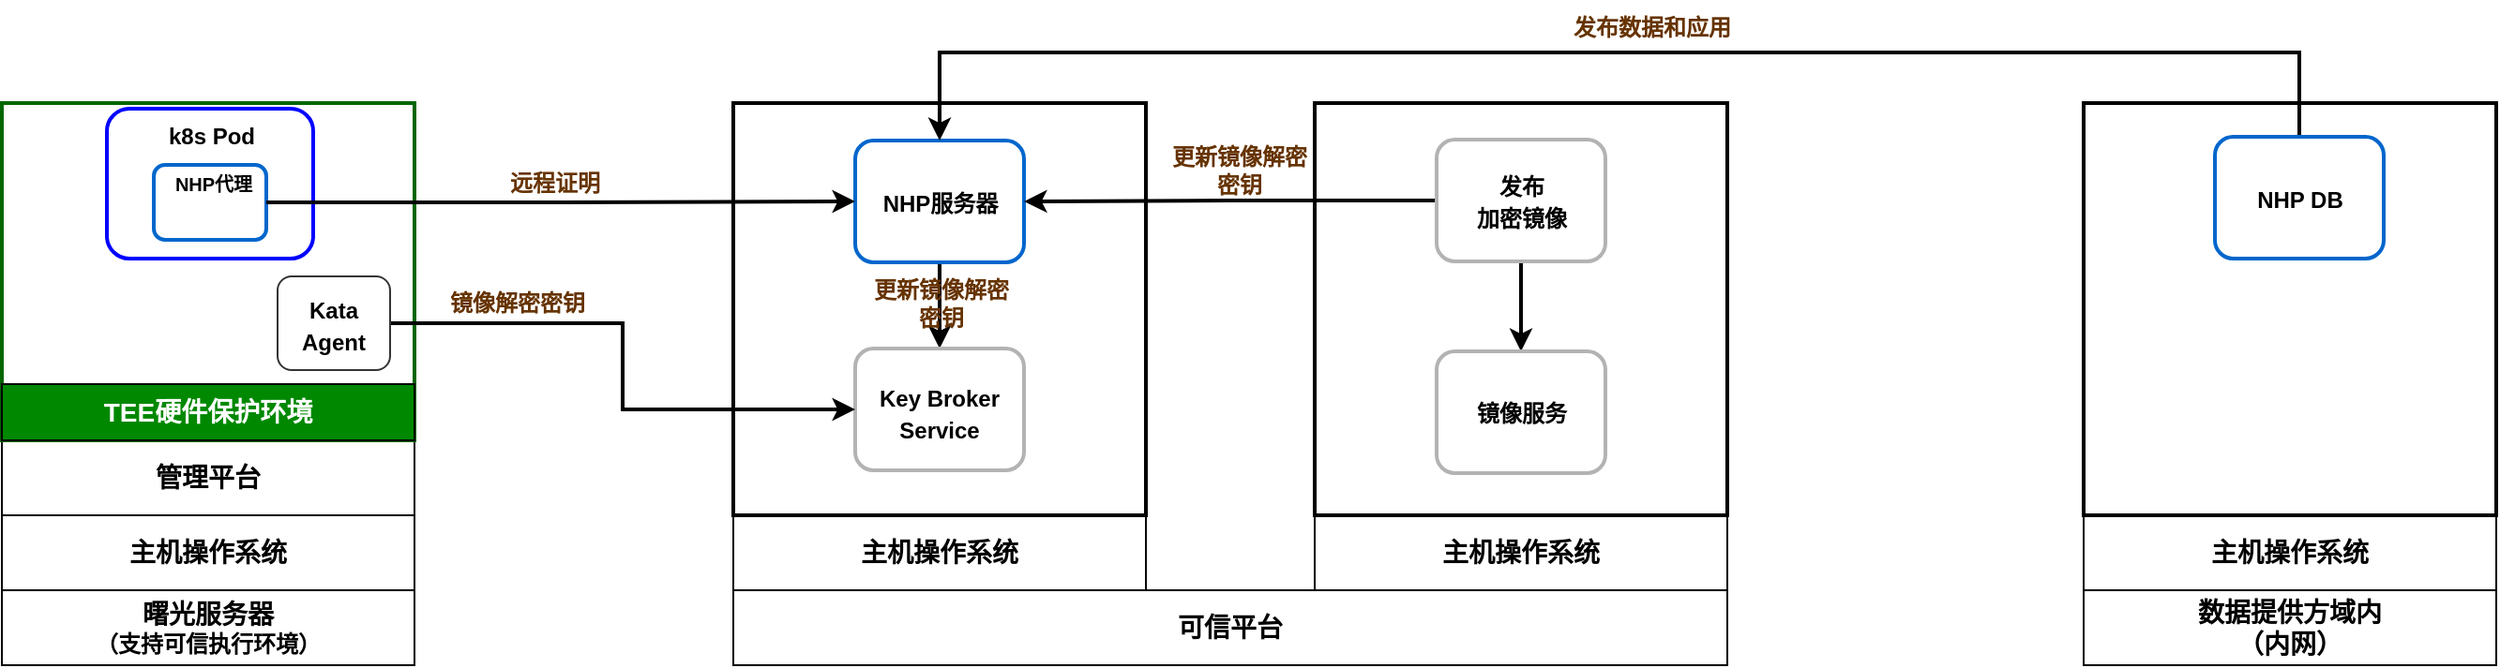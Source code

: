 <mxfile version="28.0.6" pages="2">
  <diagram name="产品框架设计" id="Nt4wIiLlnSs3tbjxzQVT">
    <mxGraphModel dx="1554" dy="856" grid="1" gridSize="10" guides="1" tooltips="1" connect="1" arrows="1" fold="1" page="1" pageScale="1" pageWidth="2336" pageHeight="1654" math="0" shadow="0">
      <root>
        <mxCell id="0" />
        <mxCell id="1" parent="0" />
        <mxCell id="S7CaQPIEn7JZbbPNb9Kr-1" value="&lt;font style=&quot;font-size: 14px;&quot;&gt;&lt;b&gt;曙光服务器&lt;/b&gt;&lt;/font&gt;&lt;div&gt;&lt;font style=&quot;font-size: 12px;&quot;&gt;&lt;b&gt;（支持可信执行环境）&lt;/b&gt;&lt;/font&gt;&lt;/div&gt;" style="rounded=0;whiteSpace=wrap;html=1;fillColor=none;" parent="1" vertex="1">
          <mxGeometry x="480" y="697" width="220" height="40" as="geometry" />
        </mxCell>
        <mxCell id="S7CaQPIEn7JZbbPNb9Kr-2" value="&lt;span style=&quot;font-size: 14px;&quot;&gt;&lt;b&gt;主机操作系统&lt;/b&gt;&lt;/span&gt;" style="rounded=0;whiteSpace=wrap;html=1;fillColor=none;" parent="1" vertex="1">
          <mxGeometry x="480" y="657" width="220" height="40" as="geometry" />
        </mxCell>
        <mxCell id="sAuVCd9SCb6oK_chuftu-1" value="&lt;span style=&quot;font-size: 14px;&quot;&gt;&lt;b&gt;管理平台&lt;/b&gt;&lt;/span&gt;" style="rounded=0;whiteSpace=wrap;html=1;fillColor=none;" parent="1" vertex="1">
          <mxGeometry x="480" y="617" width="220" height="40" as="geometry" />
        </mxCell>
        <mxCell id="sAuVCd9SCb6oK_chuftu-2" value="" style="rounded=0;whiteSpace=wrap;html=1;fillColor=none;strokeColor=#006600;strokeWidth=2;" parent="1" vertex="1">
          <mxGeometry x="480" y="437" width="220" height="180" as="geometry" />
        </mxCell>
        <mxCell id="sAuVCd9SCb6oK_chuftu-3" value="&lt;span style=&quot;font-size: 14px;&quot;&gt;&lt;b&gt;&lt;font style=&quot;color: rgb(255, 255, 255);&quot;&gt;TEE硬件保护环境&lt;/font&gt;&lt;/b&gt;&lt;/span&gt;" style="rounded=0;whiteSpace=wrap;html=1;fillColor=#008800;" parent="1" vertex="1">
          <mxGeometry x="480" y="587" width="220" height="30" as="geometry" />
        </mxCell>
        <mxCell id="sAuVCd9SCb6oK_chuftu-4" value="" style="rounded=1;whiteSpace=wrap;html=1;fillColor=none;strokeColor=#0000FF;strokeWidth=2;" parent="1" vertex="1">
          <mxGeometry x="536" y="440" width="110" height="80" as="geometry" />
        </mxCell>
        <mxCell id="sAuVCd9SCb6oK_chuftu-5" value="&lt;font style=&quot;font-size: 12px;&quot;&gt;&lt;b&gt;k8s Pod&lt;/b&gt;&lt;/font&gt;" style="text;html=1;align=center;verticalAlign=middle;whiteSpace=wrap;rounded=0;" parent="1" vertex="1">
          <mxGeometry x="557" y="440" width="70" height="30" as="geometry" />
        </mxCell>
        <mxCell id="sAuVCd9SCb6oK_chuftu-10" value="" style="group" parent="1" vertex="1" connectable="0">
          <mxGeometry x="561" y="470" width="60" height="41" as="geometry" />
        </mxCell>
        <mxCell id="sAuVCd9SCb6oK_chuftu-6" value="" style="shape=image;html=1;verticalAlign=top;verticalLabelPosition=bottom;labelBackgroundColor=#ffffff;imageAspect=0;aspect=fixed;image=https://icons.diagrams.net/icon-cache1/Social_Media-2656/social_media_social_media_logo_docker-527.svg" parent="sAuVCd9SCb6oK_chuftu-10" vertex="1">
          <mxGeometry x="21" y="17" width="24" height="24" as="geometry" />
        </mxCell>
        <mxCell id="sAuVCd9SCb6oK_chuftu-8" value="" style="rounded=1;whiteSpace=wrap;html=1;fillColor=none;strokeColor=#0066CC;strokeWidth=2;" parent="sAuVCd9SCb6oK_chuftu-10" vertex="1">
          <mxGeometry width="60" height="40" as="geometry" />
        </mxCell>
        <mxCell id="sAuVCd9SCb6oK_chuftu-9" value="&lt;font style=&quot;font-size: 10px;&quot;&gt;&lt;b style=&quot;&quot;&gt;NHP代理&lt;/b&gt;&lt;/font&gt;" style="text;html=1;align=center;verticalAlign=middle;whiteSpace=wrap;rounded=0;" parent="sAuVCd9SCb6oK_chuftu-10" vertex="1">
          <mxGeometry x="8" width="48" height="20" as="geometry" />
        </mxCell>
        <mxCell id="WrHtqx_JnAegKuw27bFA-1" value="&lt;span style=&quot;font-size: 14px;&quot;&gt;&lt;b&gt;可信平台&lt;/b&gt;&lt;/span&gt;" style="rounded=0;whiteSpace=wrap;html=1;fillColor=none;" parent="1" vertex="1">
          <mxGeometry x="870" y="697" width="530" height="40" as="geometry" />
        </mxCell>
        <mxCell id="WrHtqx_JnAegKuw27bFA-2" value="&lt;b style=&quot;font-size: 14px;&quot;&gt;主机操作系统&lt;/b&gt;" style="rounded=0;whiteSpace=wrap;html=1;fillColor=none;" parent="1" vertex="1">
          <mxGeometry x="870" y="657" width="220" height="40" as="geometry" />
        </mxCell>
        <mxCell id="WrHtqx_JnAegKuw27bFA-3" value="" style="rounded=0;whiteSpace=wrap;html=1;strokeWidth=2;fillColor=none;align=center;" parent="1" vertex="1">
          <mxGeometry x="870" y="437" width="220" height="220" as="geometry" />
        </mxCell>
        <mxCell id="WrHtqx_JnAegKuw27bFA-31" style="edgeStyle=orthogonalEdgeStyle;rounded=0;orthogonalLoop=1;jettySize=auto;html=1;exitX=0.5;exitY=1;exitDx=0;exitDy=0;entryX=0.5;entryY=0;entryDx=0;entryDy=0;strokeWidth=2;" parent="1" source="WrHtqx_JnAegKuw27bFA-6" target="WrHtqx_JnAegKuw27bFA-8" edge="1">
          <mxGeometry relative="1" as="geometry" />
        </mxCell>
        <mxCell id="WrHtqx_JnAegKuw27bFA-6" value="" style="rounded=1;whiteSpace=wrap;html=1;strokeWidth=2;fillColor=none;align=center;strokeColor=#0066CC;" parent="1" vertex="1">
          <mxGeometry x="935" y="457" width="90" height="65" as="geometry" />
        </mxCell>
        <mxCell id="WrHtqx_JnAegKuw27bFA-7" value="&lt;b&gt;&lt;font style=&quot;font-size: 12px;&quot;&gt;NHP服务器&lt;/font&gt;&lt;/b&gt;" style="text;html=1;align=center;verticalAlign=middle;whiteSpace=wrap;rounded=1;fontSize=14;" parent="1" vertex="1">
          <mxGeometry x="942.5" y="475" width="75" height="30" as="geometry" />
        </mxCell>
        <mxCell id="WrHtqx_JnAegKuw27bFA-8" value="" style="rounded=1;whiteSpace=wrap;html=1;strokeWidth=2;fillColor=none;align=center;strokeColor=#B3B3B3;" parent="1" vertex="1">
          <mxGeometry x="935.0" y="568" width="90" height="65" as="geometry" />
        </mxCell>
        <mxCell id="WrHtqx_JnAegKuw27bFA-9" value="&lt;b&gt;&lt;font style=&quot;font-size: 12px;&quot;&gt;Key Broker Service&lt;/font&gt;&lt;/b&gt;" style="text;html=1;align=center;verticalAlign=middle;whiteSpace=wrap;rounded=1;fontSize=14;" parent="1" vertex="1">
          <mxGeometry x="945" y="587" width="70" height="30" as="geometry" />
        </mxCell>
        <mxCell id="WrHtqx_JnAegKuw27bFA-10" value="&lt;b style=&quot;font-size: 14px;&quot;&gt;主机操作系统&lt;/b&gt;" style="rounded=0;whiteSpace=wrap;html=1;fillColor=none;" parent="1" vertex="1">
          <mxGeometry x="1180" y="657" width="220" height="40" as="geometry" />
        </mxCell>
        <mxCell id="WrHtqx_JnAegKuw27bFA-11" value="" style="rounded=0;whiteSpace=wrap;html=1;strokeWidth=2;fillColor=none;align=center;" parent="1" vertex="1">
          <mxGeometry x="1180" y="437" width="220" height="220" as="geometry" />
        </mxCell>
        <mxCell id="WrHtqx_JnAegKuw27bFA-21" style="edgeStyle=orthogonalEdgeStyle;rounded=0;orthogonalLoop=1;jettySize=auto;html=1;exitX=0;exitY=0.5;exitDx=0;exitDy=0;entryX=1;entryY=0.5;entryDx=0;entryDy=0;strokeWidth=2;" parent="1" source="WrHtqx_JnAegKuw27bFA-12" target="WrHtqx_JnAegKuw27bFA-6" edge="1">
          <mxGeometry relative="1" as="geometry" />
        </mxCell>
        <mxCell id="WrHtqx_JnAegKuw27bFA-35" style="edgeStyle=orthogonalEdgeStyle;rounded=0;orthogonalLoop=1;jettySize=auto;html=1;exitX=0.5;exitY=1;exitDx=0;exitDy=0;strokeWidth=2;" parent="1" source="WrHtqx_JnAegKuw27bFA-12" target="WrHtqx_JnAegKuw27bFA-33" edge="1">
          <mxGeometry relative="1" as="geometry" />
        </mxCell>
        <mxCell id="WrHtqx_JnAegKuw27bFA-12" value="" style="rounded=1;whiteSpace=wrap;html=1;strokeWidth=2;fillColor=none;align=center;strokeColor=#B3B3B3;" parent="1" vertex="1">
          <mxGeometry x="1245.0" y="456.5" width="90" height="65" as="geometry" />
        </mxCell>
        <mxCell id="WrHtqx_JnAegKuw27bFA-13" value="&lt;span style=&quot;font-size: 12px;&quot;&gt;&lt;b&gt;发布&lt;/b&gt;&lt;/span&gt;&lt;div&gt;&lt;span style=&quot;font-size: 12px;&quot;&gt;&lt;b&gt;加密镜像&lt;/b&gt;&lt;/span&gt;&lt;/div&gt;" style="text;html=1;align=center;verticalAlign=middle;whiteSpace=wrap;rounded=1;fontSize=14;" parent="1" vertex="1">
          <mxGeometry x="1252.5" y="474" width="75" height="30" as="geometry" />
        </mxCell>
        <mxCell id="WrHtqx_JnAegKuw27bFA-19" style="edgeStyle=orthogonalEdgeStyle;rounded=0;orthogonalLoop=1;jettySize=auto;html=1;exitX=1;exitY=0.5;exitDx=0;exitDy=0;entryX=0;entryY=0.5;entryDx=0;entryDy=0;strokeWidth=2;" parent="1" source="WrHtqx_JnAegKuw27bFA-14" target="WrHtqx_JnAegKuw27bFA-8" edge="1">
          <mxGeometry relative="1" as="geometry" />
        </mxCell>
        <mxCell id="WrHtqx_JnAegKuw27bFA-14" value="" style="rounded=1;whiteSpace=wrap;html=1;strokeWidth=1;fillColor=none;align=center;strokeColor=#333333;" parent="1" vertex="1">
          <mxGeometry x="627" y="529.5" width="60" height="50" as="geometry" />
        </mxCell>
        <mxCell id="WrHtqx_JnAegKuw27bFA-15" value="&lt;b&gt;&lt;font style=&quot;font-size: 12px;&quot;&gt;Kata Agent&lt;/font&gt;&lt;/b&gt;" style="text;html=1;align=center;verticalAlign=middle;whiteSpace=wrap;rounded=1;fontSize=14;" parent="1" vertex="1">
          <mxGeometry x="632" y="539.5" width="50" height="30" as="geometry" />
        </mxCell>
        <mxCell id="WrHtqx_JnAegKuw27bFA-16" style="edgeStyle=orthogonalEdgeStyle;rounded=0;orthogonalLoop=1;jettySize=auto;html=1;exitX=1;exitY=0.5;exitDx=0;exitDy=0;entryX=0;entryY=0.5;entryDx=0;entryDy=0;strokeWidth=2;" parent="1" source="sAuVCd9SCb6oK_chuftu-8" target="WrHtqx_JnAegKuw27bFA-6" edge="1">
          <mxGeometry relative="1" as="geometry">
            <mxPoint x="930" y="490" as="targetPoint" />
          </mxGeometry>
        </mxCell>
        <mxCell id="WrHtqx_JnAegKuw27bFA-17" value="&lt;font style=&quot;font-size: 12px; color: rgb(102, 51, 0);&quot;&gt;&lt;b style=&quot;&quot;&gt;远程证明&lt;/b&gt;&lt;/font&gt;" style="text;html=1;align=center;verticalAlign=middle;whiteSpace=wrap;rounded=0;" parent="1" vertex="1">
          <mxGeometry x="740" y="465" width="70" height="30" as="geometry" />
        </mxCell>
        <mxCell id="WrHtqx_JnAegKuw27bFA-20" value="&lt;font style=&quot;font-size: 12px; color: rgb(102, 51, 0);&quot;&gt;&lt;b style=&quot;&quot;&gt;镜像解密密钥&lt;/b&gt;&lt;/font&gt;" style="text;html=1;align=center;verticalAlign=middle;whiteSpace=wrap;rounded=0;" parent="1" vertex="1">
          <mxGeometry x="715" y="529" width="80" height="30" as="geometry" />
        </mxCell>
        <mxCell id="WrHtqx_JnAegKuw27bFA-22" value="&lt;font style=&quot;font-size: 12px; color: rgb(102, 51, 0);&quot;&gt;&lt;b style=&quot;&quot;&gt;更新镜像解密密钥&lt;/b&gt;&lt;/font&gt;" style="text;html=1;align=center;verticalAlign=middle;whiteSpace=wrap;rounded=0;" parent="1" vertex="1">
          <mxGeometry x="1100" y="458" width="80" height="30" as="geometry" />
        </mxCell>
        <mxCell id="WrHtqx_JnAegKuw27bFA-24" value="&lt;span style=&quot;font-size: 14px;&quot;&gt;&lt;b&gt;数据提供方域内&lt;/b&gt;&lt;/span&gt;&lt;div&gt;&lt;span style=&quot;font-size: 14px;&quot;&gt;&lt;b&gt;（内网）&lt;/b&gt;&lt;/span&gt;&lt;/div&gt;" style="rounded=0;whiteSpace=wrap;html=1;fillColor=none;" parent="1" vertex="1">
          <mxGeometry x="1590" y="697" width="220" height="40" as="geometry" />
        </mxCell>
        <mxCell id="WrHtqx_JnAegKuw27bFA-25" value="&lt;b style=&quot;font-size: 14px;&quot;&gt;主机操作系统&lt;/b&gt;" style="rounded=0;whiteSpace=wrap;html=1;fillColor=none;" parent="1" vertex="1">
          <mxGeometry x="1590" y="657" width="220" height="40" as="geometry" />
        </mxCell>
        <mxCell id="WrHtqx_JnAegKuw27bFA-26" value="" style="rounded=0;whiteSpace=wrap;html=1;strokeWidth=2;fillColor=none;align=center;" parent="1" vertex="1">
          <mxGeometry x="1590" y="437" width="220" height="220" as="geometry" />
        </mxCell>
        <mxCell id="WrHtqx_JnAegKuw27bFA-29" style="edgeStyle=orthogonalEdgeStyle;rounded=0;orthogonalLoop=1;jettySize=auto;html=1;exitX=0.5;exitY=0;exitDx=0;exitDy=0;entryX=0.5;entryY=0;entryDx=0;entryDy=0;strokeWidth=2;" parent="1" source="WrHtqx_JnAegKuw27bFA-27" target="WrHtqx_JnAegKuw27bFA-6" edge="1">
          <mxGeometry relative="1" as="geometry">
            <Array as="points">
              <mxPoint x="1705" y="410" />
              <mxPoint x="980" y="410" />
            </Array>
          </mxGeometry>
        </mxCell>
        <mxCell id="WrHtqx_JnAegKuw27bFA-27" value="" style="rounded=1;whiteSpace=wrap;html=1;strokeWidth=2;fillColor=none;align=center;strokeColor=#0066CC;" parent="1" vertex="1">
          <mxGeometry x="1660" y="455" width="90" height="65" as="geometry" />
        </mxCell>
        <mxCell id="WrHtqx_JnAegKuw27bFA-28" value="&lt;b&gt;&lt;font style=&quot;font-size: 12px;&quot;&gt;NHP DB&lt;/font&gt;&lt;/b&gt;" style="text;html=1;align=center;verticalAlign=middle;whiteSpace=wrap;rounded=1;fontSize=14;" parent="1" vertex="1">
          <mxGeometry x="1667.5" y="473" width="75" height="30" as="geometry" />
        </mxCell>
        <mxCell id="WrHtqx_JnAegKuw27bFA-30" value="&lt;font style=&quot;font-size: 12px; color: rgb(102, 51, 0);&quot;&gt;&lt;b style=&quot;&quot;&gt;发布数据和应用&lt;/b&gt;&lt;/font&gt;" style="text;html=1;align=center;verticalAlign=middle;whiteSpace=wrap;rounded=0;" parent="1" vertex="1">
          <mxGeometry x="1300" y="382" width="120" height="30" as="geometry" />
        </mxCell>
        <mxCell id="WrHtqx_JnAegKuw27bFA-32" value="&lt;font style=&quot;font-size: 12px; color: rgb(102, 51, 0);&quot;&gt;&lt;b style=&quot;&quot;&gt;更新镜像解密密钥&lt;/b&gt;&lt;/font&gt;" style="text;html=1;align=center;verticalAlign=middle;whiteSpace=wrap;rounded=0;" parent="1" vertex="1">
          <mxGeometry x="941" y="529" width="80" height="30" as="geometry" />
        </mxCell>
        <mxCell id="WrHtqx_JnAegKuw27bFA-33" value="" style="rounded=1;whiteSpace=wrap;html=1;strokeWidth=2;fillColor=none;align=center;strokeColor=#B3B3B3;" parent="1" vertex="1">
          <mxGeometry x="1245" y="569.5" width="90" height="65" as="geometry" />
        </mxCell>
        <mxCell id="WrHtqx_JnAegKuw27bFA-34" value="&lt;span style=&quot;font-size: 12px;&quot;&gt;&lt;b&gt;镜像服务&lt;/b&gt;&lt;/span&gt;" style="text;html=1;align=center;verticalAlign=middle;whiteSpace=wrap;rounded=1;fontSize=14;" parent="1" vertex="1">
          <mxGeometry x="1252.5" y="587" width="75" height="30" as="geometry" />
        </mxCell>
      </root>
    </mxGraphModel>
  </diagram>
  <diagram id="14Hqi9YjKMkqPkyzupwF" name="流式模式">
    <mxGraphModel dx="1828" dy="1007" grid="1" gridSize="10" guides="1" tooltips="1" connect="1" arrows="1" fold="1" page="1" pageScale="1" pageWidth="2336" pageHeight="1654" math="0" shadow="0">
      <root>
        <mxCell id="0" />
        <mxCell id="1" parent="0" />
        <mxCell id="Lb3zixG9pCVU4IMjHZwH-1" value="" style="rounded=0;whiteSpace=wrap;html=1;strokeWidth=1;fillColor=none;align=center;" parent="1" vertex="1">
          <mxGeometry x="1530" y="540" width="300" height="340" as="geometry" />
        </mxCell>
        <mxCell id="Lb3zixG9pCVU4IMjHZwH-2" value="&lt;b&gt;NHP数据经纪件&lt;/b&gt;" style="text;html=1;align=center;verticalAlign=middle;whiteSpace=wrap;rounded=0;fontSize=14;" parent="1" vertex="1">
          <mxGeometry x="1625" y="560" width="110" height="30" as="geometry" />
        </mxCell>
        <mxCell id="Lb3zixG9pCVU4IMjHZwH-3" value="" style="rounded=0;whiteSpace=wrap;html=1;strokeWidth=1;fillColor=none;align=center;" parent="1" vertex="1">
          <mxGeometry x="730" y="540" width="300" height="340" as="geometry" />
        </mxCell>
        <mxCell id="Lb3zixG9pCVU4IMjHZwH-4" value="&lt;b&gt;NHP代理&lt;/b&gt;" style="text;html=1;align=center;verticalAlign=middle;whiteSpace=wrap;rounded=0;fontSize=14;" parent="1" vertex="1">
          <mxGeometry x="825" y="560" width="110" height="30" as="geometry" />
        </mxCell>
        <mxCell id="HK3tHOD_aIXclgFx9gpc-1" value="" style="group" vertex="1" connectable="0" parent="1">
          <mxGeometry x="2000" y="760" width="180" height="40" as="geometry" />
        </mxCell>
        <mxCell id="HK3tHOD_aIXclgFx9gpc-2" value="" style="rounded=0;whiteSpace=wrap;html=1;strokeWidth=1;fillColor=none;align=center;" vertex="1" parent="HK3tHOD_aIXclgFx9gpc-1">
          <mxGeometry width="180" height="40" as="geometry" />
        </mxCell>
        <mxCell id="HK3tHOD_aIXclgFx9gpc-3" value="目标资源&lt;div&gt;&lt;b&gt;（tcp://10.150.12.12:1000）&lt;/b&gt;&lt;/div&gt;" style="text;html=1;align=center;verticalAlign=middle;whiteSpace=wrap;rounded=0;" vertex="1" parent="HK3tHOD_aIXclgFx9gpc-1">
          <mxGeometry x="49.89" y="8" width="80.11" height="24" as="geometry" />
        </mxCell>
        <mxCell id="HK3tHOD_aIXclgFx9gpc-9" style="edgeStyle=orthogonalEdgeStyle;rounded=0;orthogonalLoop=1;jettySize=auto;html=1;exitX=1;exitY=0.5;exitDx=0;exitDy=0;entryX=0;entryY=0.5;entryDx=0;entryDy=0;startArrow=classic;startFill=1;" edge="1" parent="1" source="HK3tHOD_aIXclgFx9gpc-14" target="HK3tHOD_aIXclgFx9gpc-2">
          <mxGeometry relative="1" as="geometry" />
        </mxCell>
        <mxCell id="HK3tHOD_aIXclgFx9gpc-5" value="目标资源访问代理&lt;div&gt;（&lt;b&gt;TCP/UDP&lt;/b&gt;）&lt;/div&gt;" style="rounded=1;whiteSpace=wrap;html=1;fillColor=none;arcSize=48;absoluteArcSize=0;" vertex="1" parent="1">
          <mxGeometry x="1630" y="760" width="120" height="40" as="geometry" />
        </mxCell>
        <mxCell id="HK3tHOD_aIXclgFx9gpc-10" style="edgeStyle=orthogonalEdgeStyle;rounded=0;orthogonalLoop=1;jettySize=auto;html=1;exitX=0.5;exitY=1;exitDx=0;exitDy=0;startArrow=classic;startFill=1;" edge="1" parent="1" source="HK3tHOD_aIXclgFx9gpc-6" target="HK3tHOD_aIXclgFx9gpc-7">
          <mxGeometry relative="1" as="geometry" />
        </mxCell>
        <mxCell id="HK3tHOD_aIXclgFx9gpc-6" value="访问目标资源" style="rounded=1;whiteSpace=wrap;html=1;fillColor=none;arcSize=48;absoluteArcSize=0;" vertex="1" parent="1">
          <mxGeometry x="820" y="640" width="120" height="40" as="geometry" />
        </mxCell>
        <mxCell id="HK3tHOD_aIXclgFx9gpc-8" style="edgeStyle=orthogonalEdgeStyle;rounded=0;orthogonalLoop=1;jettySize=auto;html=1;exitX=1;exitY=0.5;exitDx=0;exitDy=0;entryX=0;entryY=0.5;entryDx=0;entryDy=0;startArrow=classic;startFill=1;strokeWidth=2;" edge="1" parent="1" source="HK3tHOD_aIXclgFx9gpc-11" target="HK3tHOD_aIXclgFx9gpc-5">
          <mxGeometry relative="1" as="geometry" />
        </mxCell>
        <mxCell id="HK3tHOD_aIXclgFx9gpc-7" value="目标资源访问代理&lt;div&gt;（&lt;b&gt;TCP/UDP&lt;/b&gt;）&lt;/div&gt;" style="rounded=1;whiteSpace=wrap;html=1;fillColor=none;arcSize=48;absoluteArcSize=0;" vertex="1" parent="1">
          <mxGeometry x="820" y="760" width="120" height="40" as="geometry" />
        </mxCell>
        <mxCell id="HK3tHOD_aIXclgFx9gpc-12" value="" style="edgeStyle=orthogonalEdgeStyle;rounded=0;orthogonalLoop=1;jettySize=auto;html=1;exitX=1;exitY=0.5;exitDx=0;exitDy=0;entryX=0;entryY=0.5;entryDx=0;entryDy=0;startArrow=classic;startFill=1;strokeWidth=2;" edge="1" parent="1" source="HK3tHOD_aIXclgFx9gpc-7" target="HK3tHOD_aIXclgFx9gpc-11">
          <mxGeometry relative="1" as="geometry">
            <mxPoint x="940" y="780" as="sourcePoint" />
            <mxPoint x="1630" y="780" as="targetPoint" />
          </mxGeometry>
        </mxCell>
        <mxCell id="HK3tHOD_aIXclgFx9gpc-11" value="&lt;font style=&quot;font-size: 12px;&quot;&gt;&lt;span style=&quot;&quot;&gt;DHP加密隧道&lt;/span&gt;&lt;/font&gt;" style="text;html=1;align=center;verticalAlign=middle;whiteSpace=wrap;rounded=0;fontStyle=1" vertex="1" parent="1">
          <mxGeometry x="1200" y="765" width="120" height="30" as="geometry" />
        </mxCell>
        <mxCell id="HK3tHOD_aIXclgFx9gpc-13" value="&lt;font style=&quot;font-size: 12px;&quot;&gt;&lt;b style=&quot;&quot;&gt;TCP/UDP转发&lt;/b&gt;&lt;/font&gt;" style="text;html=1;align=center;verticalAlign=middle;whiteSpace=wrap;rounded=0;" vertex="1" parent="1">
          <mxGeometry x="838" y="710" width="90" height="30" as="geometry" />
        </mxCell>
        <mxCell id="HK3tHOD_aIXclgFx9gpc-15" value="" style="edgeStyle=orthogonalEdgeStyle;rounded=0;orthogonalLoop=1;jettySize=auto;html=1;exitX=1;exitY=0.5;exitDx=0;exitDy=0;entryX=0;entryY=0.5;entryDx=0;entryDy=0;startArrow=classic;startFill=1;" edge="1" parent="1" source="HK3tHOD_aIXclgFx9gpc-5" target="HK3tHOD_aIXclgFx9gpc-14">
          <mxGeometry relative="1" as="geometry">
            <mxPoint x="1750" y="780" as="sourcePoint" />
            <mxPoint x="2000" y="780" as="targetPoint" />
          </mxGeometry>
        </mxCell>
        <mxCell id="HK3tHOD_aIXclgFx9gpc-14" value="&lt;font style=&quot;font-size: 12px;&quot;&gt;&lt;b style=&quot;&quot;&gt;TCP/UDP转发&lt;/b&gt;&lt;/font&gt;" style="text;html=1;align=center;verticalAlign=middle;whiteSpace=wrap;rounded=0;" vertex="1" parent="1">
          <mxGeometry x="1850" y="765" width="90" height="30" as="geometry" />
        </mxCell>
        <mxCell id="HK3tHOD_aIXclgFx9gpc-16" value="" style="group" vertex="1" connectable="0" parent="1">
          <mxGeometry x="1183" y="704" width="330" height="40" as="geometry" />
        </mxCell>
        <mxCell id="HK3tHOD_aIXclgFx9gpc-19" style="edgeStyle=orthogonalEdgeStyle;rounded=0;orthogonalLoop=1;jettySize=auto;html=1;exitX=1;exitY=0.5;exitDx=0;exitDy=0;" edge="1" parent="HK3tHOD_aIXclgFx9gpc-16" source="HK3tHOD_aIXclgFx9gpc-21">
          <mxGeometry relative="1" as="geometry">
            <mxPoint x="620" y="80" as="targetPoint" />
          </mxGeometry>
        </mxCell>
        <mxCell id="HK3tHOD_aIXclgFx9gpc-17" value="" style="rounded=0;whiteSpace=wrap;html=1;strokeWidth=1;fillColor=none;align=center;" vertex="1" parent="HK3tHOD_aIXclgFx9gpc-16">
          <mxGeometry width="180" height="40" as="geometry" />
        </mxCell>
        <mxCell id="HK3tHOD_aIXclgFx9gpc-18" value="目标资源&lt;div&gt;&lt;b&gt;（tcp://10.150.12.12:1000）&lt;/b&gt;&lt;/div&gt;" style="text;html=1;align=center;verticalAlign=middle;whiteSpace=wrap;rounded=0;" vertex="1" parent="HK3tHOD_aIXclgFx9gpc-16">
          <mxGeometry x="49.89" y="8" width="80.11" height="24" as="geometry" />
        </mxCell>
        <mxCell id="HK3tHOD_aIXclgFx9gpc-21" value="&lt;b&gt;配置数据面&lt;/b&gt;" style="text;html=1;align=center;verticalAlign=middle;whiteSpace=wrap;rounded=0;" vertex="1" parent="HK3tHOD_aIXclgFx9gpc-16">
          <mxGeometry x="260" y="5" width="70" height="30" as="geometry" />
        </mxCell>
        <mxCell id="HK3tHOD_aIXclgFx9gpc-22" value="" style="edgeStyle=orthogonalEdgeStyle;rounded=0;orthogonalLoop=1;jettySize=auto;html=1;exitX=1;exitY=0.5;exitDx=0;exitDy=0;" edge="1" parent="HK3tHOD_aIXclgFx9gpc-16" source="HK3tHOD_aIXclgFx9gpc-17" target="HK3tHOD_aIXclgFx9gpc-21">
          <mxGeometry relative="1" as="geometry">
            <mxPoint x="1800" y="784" as="targetPoint" />
            <mxPoint x="1360" y="724" as="sourcePoint" />
          </mxGeometry>
        </mxCell>
        <mxCell id="HK3tHOD_aIXclgFx9gpc-20" style="edgeStyle=orthogonalEdgeStyle;rounded=0;orthogonalLoop=1;jettySize=auto;html=1;exitX=0;exitY=0.5;exitDx=0;exitDy=0;entryX=1;entryY=0.5;entryDx=0;entryDy=0;" edge="1" parent="1" source="HK3tHOD_aIXclgFx9gpc-23" target="HK3tHOD_aIXclgFx9gpc-13">
          <mxGeometry relative="1" as="geometry">
            <mxPoint x="980.0" y="780" as="targetPoint" />
          </mxGeometry>
        </mxCell>
        <mxCell id="HK3tHOD_aIXclgFx9gpc-24" value="" style="edgeStyle=orthogonalEdgeStyle;rounded=0;orthogonalLoop=1;jettySize=auto;html=1;exitX=0;exitY=0.5;exitDx=0;exitDy=0;entryX=1;entryY=0.5;entryDx=0;entryDy=0;" edge="1" parent="1" source="HK3tHOD_aIXclgFx9gpc-17" target="HK3tHOD_aIXclgFx9gpc-23">
          <mxGeometry relative="1" as="geometry">
            <mxPoint x="928" y="725" as="targetPoint" />
            <mxPoint x="1180" y="724" as="sourcePoint" />
          </mxGeometry>
        </mxCell>
        <mxCell id="HK3tHOD_aIXclgFx9gpc-23" value="&lt;b&gt;配置数据面&lt;/b&gt;" style="text;html=1;align=center;verticalAlign=middle;whiteSpace=wrap;rounded=0;" vertex="1" parent="1">
          <mxGeometry x="1060" y="709" width="70" height="30" as="geometry" />
        </mxCell>
      </root>
    </mxGraphModel>
  </diagram>
</mxfile>

